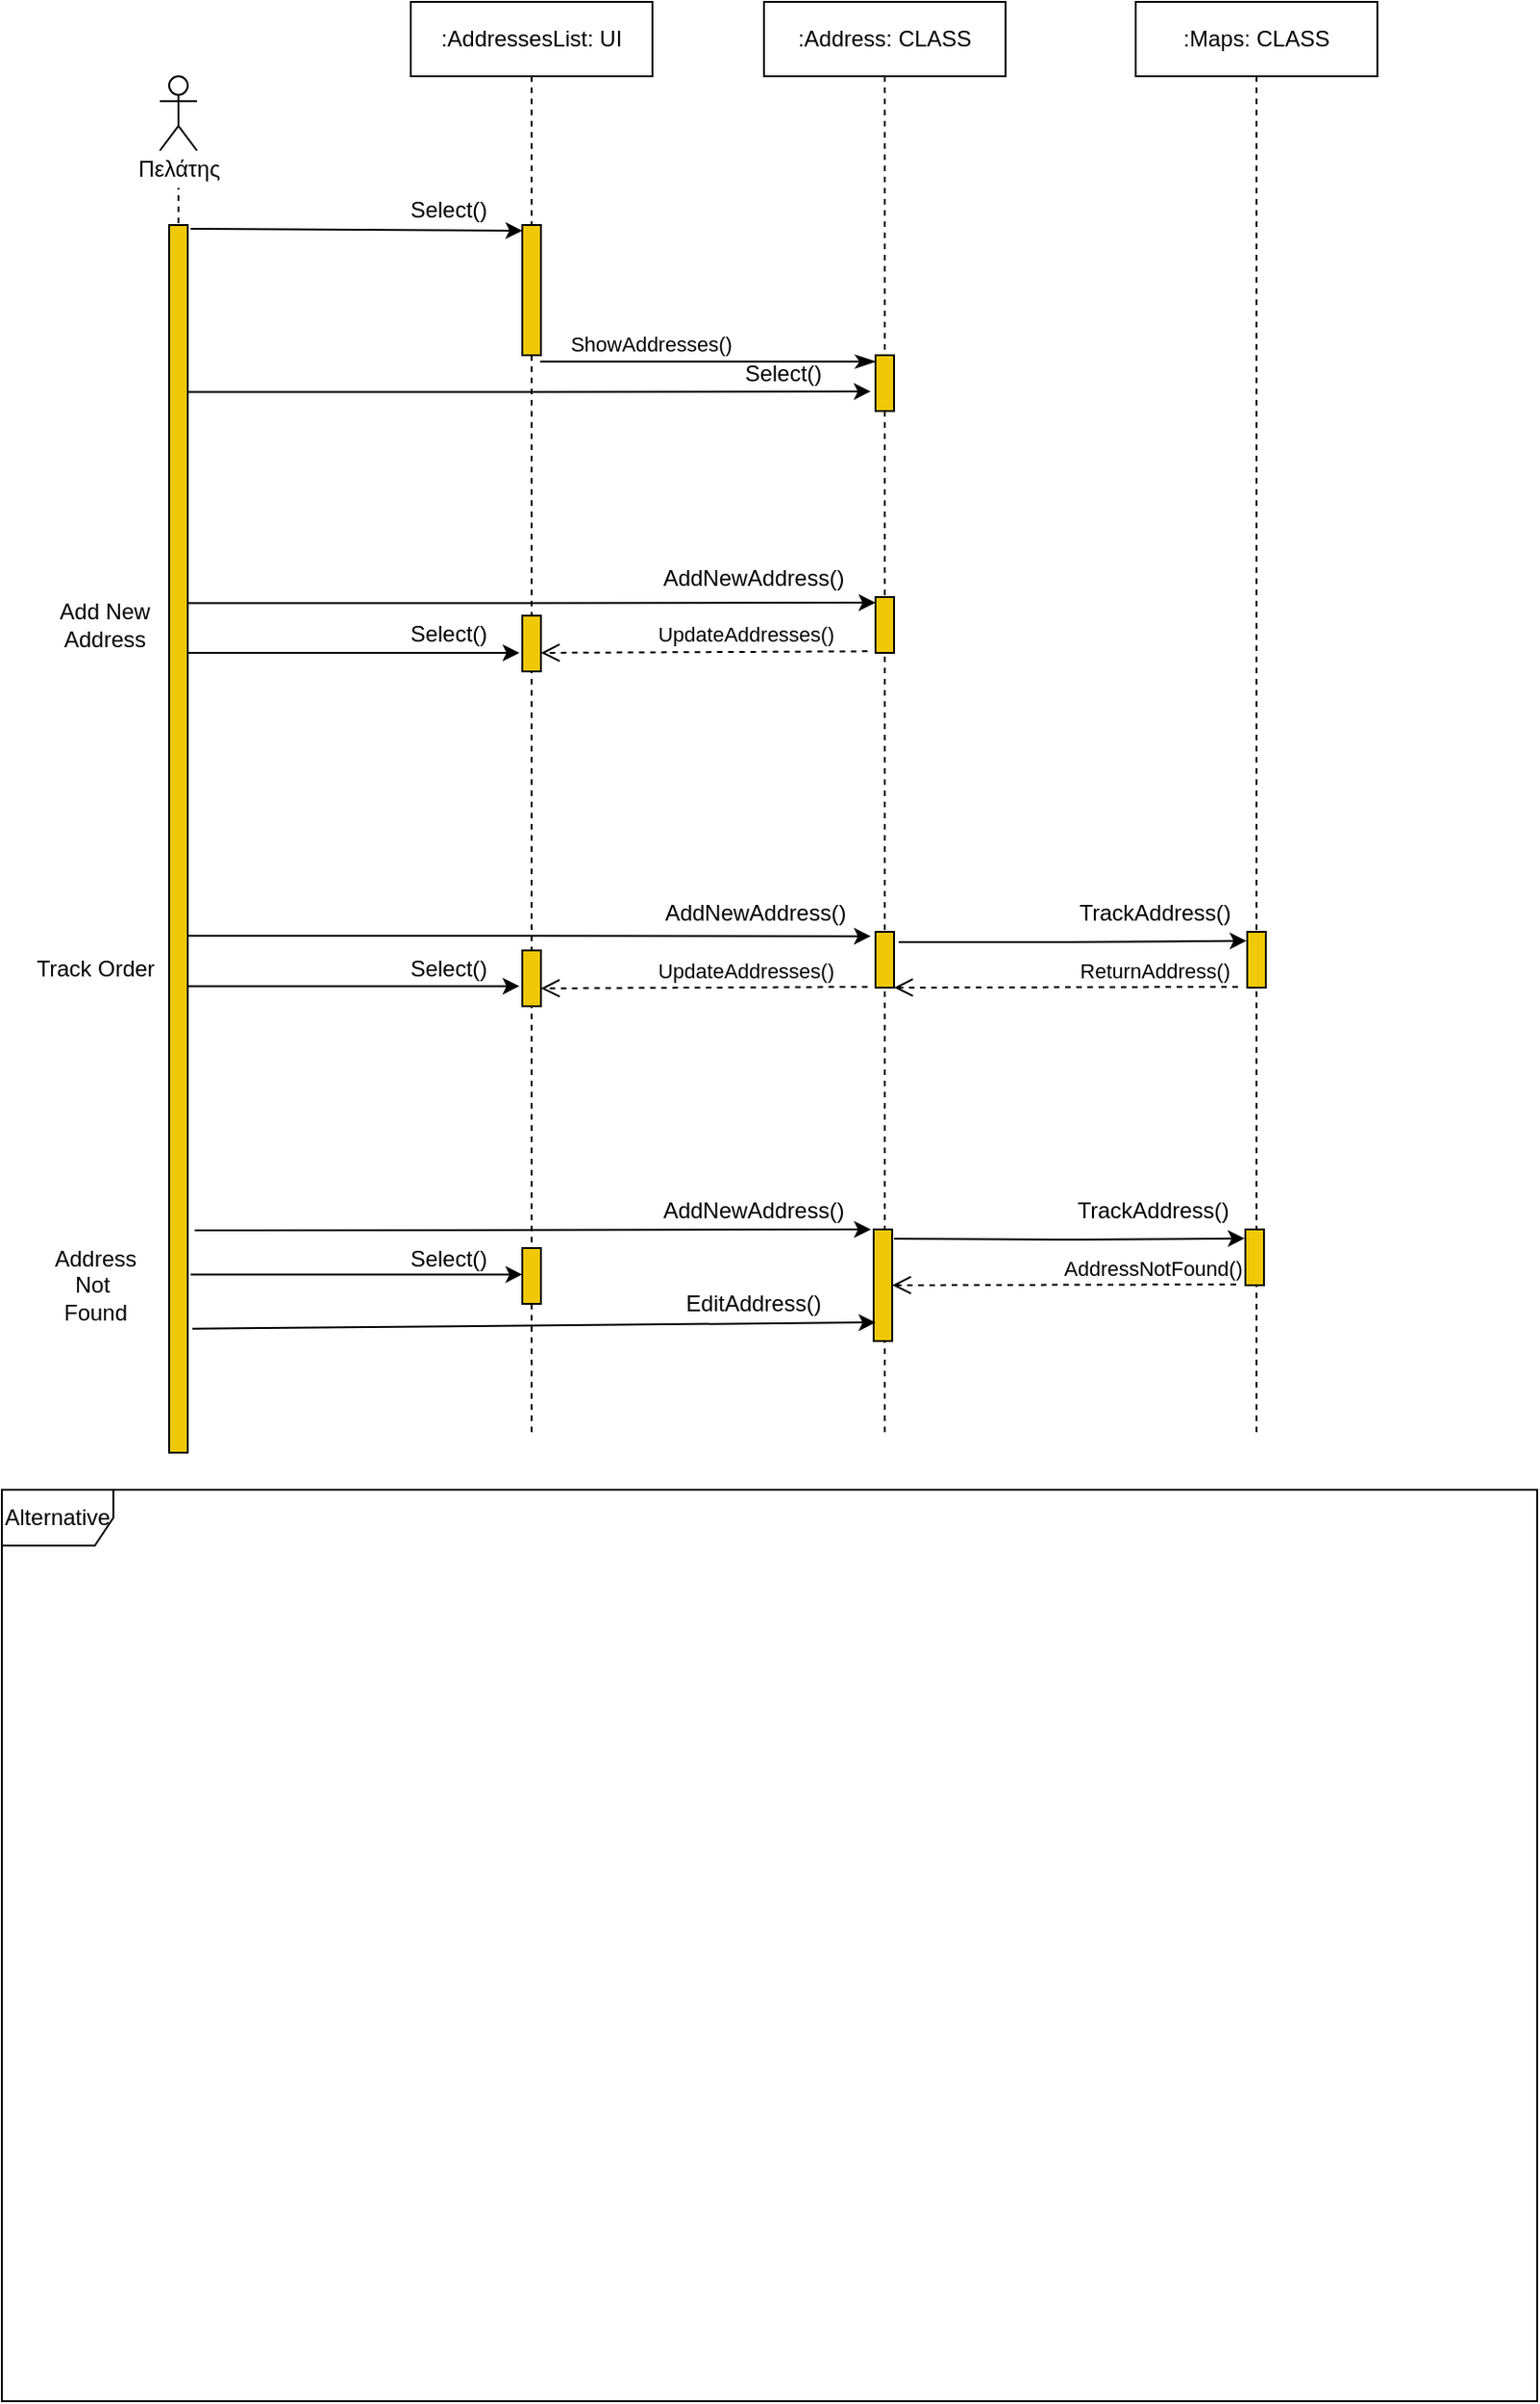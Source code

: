 <mxfile version="18.0.7" type="device"><diagram id="YRlSXMvMNCtYwnaHJKmN" name="Page-1"><mxGraphModel dx="1038" dy="602" grid="1" gridSize="10" guides="1" tooltips="1" connect="1" arrows="1" fold="1" page="1" pageScale="1" pageWidth="827" pageHeight="1169" math="0" shadow="0"><root><mxCell id="0"/><mxCell id="1" parent="0"/><mxCell id="Q42FOk7XSnoUQ5Gtu67b-31" style="edgeStyle=orthogonalEdgeStyle;rounded=0;orthogonalLoop=1;jettySize=auto;html=1;exitX=1.008;exitY=0.308;exitDx=0;exitDy=0;exitPerimeter=0;" parent="1" source="Q42FOk7XSnoUQ5Gtu67b-3" edge="1"><mxGeometry relative="1" as="geometry"><mxPoint x="300" y="350" as="sourcePoint"/><mxPoint x="480" y="343" as="targetPoint"/></mxGeometry></mxCell><mxCell id="Q42FOk7XSnoUQ5Gtu67b-1" value="" style="shape=umlLifeline;participant=umlActor;perimeter=lifelinePerimeter;whiteSpace=wrap;html=1;container=1;collapsible=0;recursiveResize=0;verticalAlign=top;spacingTop=36;outlineConnect=0;strokeColor=default;shadow=0;fontFamily=Times New Roman;fillColor=none;" parent="1" vertex="1"><mxGeometry x="95" y="60" width="20" height="740" as="geometry"/></mxCell><mxCell id="Q42FOk7XSnoUQ5Gtu67b-2" value="Πελάτης" style="text;html=1;align=center;verticalAlign=middle;resizable=0;points=[];autosize=1;fillColor=default;" parent="1" vertex="1"><mxGeometry x="75" y="100" width="60" height="20" as="geometry"/></mxCell><mxCell id="Q42FOk7XSnoUQ5Gtu67b-3" value="" style="html=1;points=[];perimeter=orthogonalPerimeter;fillColor=#F0C808;" parent="1" vertex="1"><mxGeometry x="100" y="140" width="10" height="660" as="geometry"/></mxCell><mxCell id="Q42FOk7XSnoUQ5Gtu67b-4" value=":AddressesList: UI" style="shape=umlLifeline;perimeter=lifelinePerimeter;whiteSpace=wrap;html=1;container=1;collapsible=0;recursiveResize=0;outlineConnect=0;strokeColor=default;fillColor=none;" parent="1" vertex="1"><mxGeometry x="230" y="20" width="130" height="770" as="geometry"/></mxCell><mxCell id="Q42FOk7XSnoUQ5Gtu67b-5" value="" style="html=1;points=[];perimeter=orthogonalPerimeter;fillColor=#F0C808;" parent="Q42FOk7XSnoUQ5Gtu67b-4" vertex="1"><mxGeometry x="60" y="120" width="10" height="70" as="geometry"/></mxCell><mxCell id="Q42FOk7XSnoUQ5Gtu67b-7" value="" style="html=1;points=[];perimeter=orthogonalPerimeter;fillColor=#F0C808;" parent="Q42FOk7XSnoUQ5Gtu67b-4" vertex="1"><mxGeometry x="60" y="670" width="10" height="30" as="geometry"/></mxCell><mxCell id="Q42FOk7XSnoUQ5Gtu67b-30" value="Select()" style="text;html=1;align=center;verticalAlign=middle;resizable=0;points=[];autosize=1;strokeColor=none;fillColor=none;" parent="Q42FOk7XSnoUQ5Gtu67b-4" vertex="1"><mxGeometry x="-10" y="330" width="60" height="20" as="geometry"/></mxCell><mxCell id="Q42FOk7XSnoUQ5Gtu67b-24" value="Select()" style="text;html=1;align=center;verticalAlign=middle;resizable=0;points=[];autosize=1;strokeColor=none;fillColor=none;" parent="Q42FOk7XSnoUQ5Gtu67b-4" vertex="1"><mxGeometry x="-10" y="102" width="60" height="20" as="geometry"/></mxCell><mxCell id="Q42FOk7XSnoUQ5Gtu67b-35" value="" style="html=1;points=[];perimeter=orthogonalPerimeter;fillColor=#F0C808;" parent="Q42FOk7XSnoUQ5Gtu67b-4" vertex="1"><mxGeometry x="60" y="510" width="10" height="30" as="geometry"/></mxCell><mxCell id="Q42FOk7XSnoUQ5Gtu67b-36" value="Select()" style="text;html=1;align=center;verticalAlign=middle;resizable=0;points=[];autosize=1;strokeColor=none;fillColor=none;" parent="Q42FOk7XSnoUQ5Gtu67b-4" vertex="1"><mxGeometry x="-10" y="510" width="60" height="20" as="geometry"/></mxCell><mxCell id="Q42FOk7XSnoUQ5Gtu67b-44" value="UpdateAddresses()" style="html=1;verticalAlign=bottom;endArrow=open;dashed=1;endSize=8;rounded=0;sketch=0;fontColor=none;strokeColor=default;exitX=-0.426;exitY=0.972;exitDx=0;exitDy=0;exitPerimeter=0;" parent="Q42FOk7XSnoUQ5Gtu67b-4" edge="1"><mxGeometry x="-0.252" relative="1" as="geometry"><mxPoint x="245.74" y="529.57" as="sourcePoint"/><mxPoint x="70.0" y="530.41" as="targetPoint"/><mxPoint as="offset"/></mxGeometry></mxCell><mxCell id="Q42FOk7XSnoUQ5Gtu67b-46" value="Select()" style="text;html=1;align=center;verticalAlign=middle;resizable=0;points=[];autosize=1;strokeColor=none;fillColor=none;" parent="Q42FOk7XSnoUQ5Gtu67b-4" vertex="1"><mxGeometry x="-10" y="666" width="60" height="20" as="geometry"/></mxCell><mxCell id="Q42FOk7XSnoUQ5Gtu67b-61" style="edgeStyle=orthogonalEdgeStyle;rounded=0;orthogonalLoop=1;jettySize=auto;html=1;entryX=-0.253;entryY=0.078;entryDx=0;entryDy=0;entryPerimeter=0;exitX=1.377;exitY=0.819;exitDx=0;exitDy=0;exitPerimeter=0;" parent="Q42FOk7XSnoUQ5Gtu67b-4" source="Q42FOk7XSnoUQ5Gtu67b-3" edge="1"><mxGeometry relative="1" as="geometry"><mxPoint x="70" y="660" as="sourcePoint"/><mxPoint x="247.53" y="660" as="targetPoint"/><Array as="points"/></mxGeometry></mxCell><mxCell id="Q42FOk7XSnoUQ5Gtu67b-9" value="" style="html=1;points=[];perimeter=orthogonalPerimeter;fillColor=#F0C808;" parent="Q42FOk7XSnoUQ5Gtu67b-4" vertex="1"><mxGeometry x="60" y="330" width="10" height="30" as="geometry"/></mxCell><mxCell id="Q42FOk7XSnoUQ5Gtu67b-15" value=":Maps: CLASS" style="shape=umlLifeline;perimeter=lifelinePerimeter;whiteSpace=wrap;html=1;container=1;collapsible=0;recursiveResize=0;outlineConnect=0;strokeColor=default;fillColor=none;" parent="1" vertex="1"><mxGeometry x="620" y="20" width="130" height="770" as="geometry"/></mxCell><mxCell id="Q42FOk7XSnoUQ5Gtu67b-18" value="" style="html=1;points=[];perimeter=orthogonalPerimeter;fillColor=#F0C808;" parent="Q42FOk7XSnoUQ5Gtu67b-15" vertex="1"><mxGeometry x="60" y="500" width="10" height="30" as="geometry"/></mxCell><mxCell id="Q42FOk7XSnoUQ5Gtu67b-19" value=":Address: CLASS" style="shape=umlLifeline;perimeter=lifelinePerimeter;whiteSpace=wrap;html=1;container=1;collapsible=0;recursiveResize=0;outlineConnect=0;strokeColor=default;fillColor=none;" parent="1" vertex="1"><mxGeometry x="420" y="20" width="130" height="770" as="geometry"/></mxCell><mxCell id="Q42FOk7XSnoUQ5Gtu67b-20" value="" style="html=1;points=[];perimeter=orthogonalPerimeter;fillColor=#F0C808;" parent="Q42FOk7XSnoUQ5Gtu67b-19" vertex="1"><mxGeometry x="60" y="190" width="10" height="30" as="geometry"/></mxCell><mxCell id="Q42FOk7XSnoUQ5Gtu67b-22" value="" style="html=1;points=[];perimeter=orthogonalPerimeter;fillColor=#F0C808;" parent="Q42FOk7XSnoUQ5Gtu67b-19" vertex="1"><mxGeometry x="60" y="500" width="10" height="30" as="geometry"/></mxCell><mxCell id="Q42FOk7XSnoUQ5Gtu67b-28" value="Select()" style="text;html=1;align=center;verticalAlign=middle;resizable=0;points=[];autosize=1;strokeColor=none;fillColor=none;" parent="Q42FOk7XSnoUQ5Gtu67b-19" vertex="1"><mxGeometry x="-20" y="190" width="60" height="20" as="geometry"/></mxCell><mxCell id="Q42FOk7XSnoUQ5Gtu67b-16" value="" style="html=1;points=[];perimeter=orthogonalPerimeter;fillColor=#F0C808;" parent="Q42FOk7XSnoUQ5Gtu67b-19" vertex="1"><mxGeometry x="60" y="320" width="10" height="30" as="geometry"/></mxCell><mxCell id="Q42FOk7XSnoUQ5Gtu67b-23" value="" style="endArrow=classic;html=1;rounded=0;exitX=1.155;exitY=0.003;exitDx=0;exitDy=0;exitPerimeter=0;" parent="1" source="Q42FOk7XSnoUQ5Gtu67b-3" edge="1"><mxGeometry width="50" height="50" relative="1" as="geometry"><mxPoint x="370" y="550" as="sourcePoint"/><mxPoint x="290" y="143" as="targetPoint"/></mxGeometry></mxCell><mxCell id="Q42FOk7XSnoUQ5Gtu67b-25" value="ShowAddresses()" style="html=1;verticalAlign=bottom;endArrow=classicThin;endSize=8;rounded=0;sketch=0;fontColor=none;strokeColor=default;endFill=1;exitX=0.962;exitY=1.049;exitDx=0;exitDy=0;exitPerimeter=0;" parent="1" source="Q42FOk7XSnoUQ5Gtu67b-5" target="Q42FOk7XSnoUQ5Gtu67b-20" edge="1"><mxGeometry x="-0.341" relative="1" as="geometry"><mxPoint x="300" y="180" as="sourcePoint"/><mxPoint x="235.97" y="350.57" as="targetPoint"/><mxPoint as="offset"/></mxGeometry></mxCell><mxCell id="Q42FOk7XSnoUQ5Gtu67b-27" style="edgeStyle=orthogonalEdgeStyle;rounded=0;orthogonalLoop=1;jettySize=auto;html=1;entryX=-0.258;entryY=0.649;entryDx=0;entryDy=0;entryPerimeter=0;exitX=1;exitY=0.136;exitDx=0;exitDy=0;exitPerimeter=0;" parent="1" source="Q42FOk7XSnoUQ5Gtu67b-3" target="Q42FOk7XSnoUQ5Gtu67b-20" edge="1"><mxGeometry relative="1" as="geometry"><mxPoint x="820" y="160" as="targetPoint"/></mxGeometry></mxCell><mxCell id="Q42FOk7XSnoUQ5Gtu67b-29" value="" style="endArrow=classic;html=1;rounded=0;exitX=1.155;exitY=0.003;exitDx=0;exitDy=0;exitPerimeter=0;" parent="1" edge="1"><mxGeometry width="50" height="50" relative="1" as="geometry"><mxPoint x="110" y="370" as="sourcePoint"/><mxPoint x="288.45" y="370" as="targetPoint"/></mxGeometry></mxCell><mxCell id="Q42FOk7XSnoUQ5Gtu67b-33" value="UpdateAddresses()" style="html=1;verticalAlign=bottom;endArrow=open;dashed=1;endSize=8;rounded=0;sketch=0;fontColor=none;strokeColor=default;exitX=-0.426;exitY=0.972;exitDx=0;exitDy=0;exitPerimeter=0;" parent="1" source="Q42FOk7XSnoUQ5Gtu67b-16" edge="1"><mxGeometry x="-0.252" relative="1" as="geometry"><mxPoint x="460" y="370" as="sourcePoint"/><mxPoint x="300" y="370" as="targetPoint"/><mxPoint as="offset"/></mxGeometry></mxCell><mxCell id="Q42FOk7XSnoUQ5Gtu67b-37" value="" style="endArrow=classic;html=1;rounded=0;exitX=1.155;exitY=0.003;exitDx=0;exitDy=0;exitPerimeter=0;" parent="1" edge="1"><mxGeometry width="50" height="50" relative="1" as="geometry"><mxPoint x="110" y="549.23" as="sourcePoint"/><mxPoint x="288.45" y="549.23" as="targetPoint"/></mxGeometry></mxCell><mxCell id="Q42FOk7XSnoUQ5Gtu67b-34" value="AddNewAddress()" style="text;html=1;align=center;verticalAlign=middle;resizable=0;points=[];autosize=1;strokeColor=none;fillColor=none;" parent="1" vertex="1"><mxGeometry x="359" y="320" width="110" height="20" as="geometry"/></mxCell><mxCell id="Q42FOk7XSnoUQ5Gtu67b-38" style="edgeStyle=orthogonalEdgeStyle;rounded=0;orthogonalLoop=1;jettySize=auto;html=1;entryX=-0.253;entryY=0.078;entryDx=0;entryDy=0;entryPerimeter=0;exitX=1;exitY=0.579;exitDx=0;exitDy=0;exitPerimeter=0;" parent="1" source="Q42FOk7XSnoUQ5Gtu67b-3" target="Q42FOk7XSnoUQ5Gtu67b-22" edge="1"><mxGeometry relative="1" as="geometry"><mxPoint x="300" y="522" as="sourcePoint"/><mxPoint x="470" y="523" as="targetPoint"/><Array as="points"/></mxGeometry></mxCell><mxCell id="Q42FOk7XSnoUQ5Gtu67b-39" value="AddNewAddress()" style="text;html=1;align=center;verticalAlign=middle;resizable=0;points=[];autosize=1;strokeColor=none;fillColor=none;" parent="1" vertex="1"><mxGeometry x="360" y="500" width="110" height="20" as="geometry"/></mxCell><mxCell id="Q42FOk7XSnoUQ5Gtu67b-40" style="edgeStyle=orthogonalEdgeStyle;rounded=0;orthogonalLoop=1;jettySize=auto;html=1;entryX=-0.039;entryY=0.161;entryDx=0;entryDy=0;entryPerimeter=0;exitX=1.248;exitY=0.184;exitDx=0;exitDy=0;exitPerimeter=0;" parent="1" source="Q42FOk7XSnoUQ5Gtu67b-22" target="Q42FOk7XSnoUQ5Gtu67b-18" edge="1"><mxGeometry relative="1" as="geometry"/></mxCell><mxCell id="Q42FOk7XSnoUQ5Gtu67b-41" value="TrackAddress()" style="text;html=1;align=center;verticalAlign=middle;resizable=0;points=[];autosize=1;strokeColor=none;fillColor=none;" parent="1" vertex="1"><mxGeometry x="580" y="500" width="100" height="20" as="geometry"/></mxCell><mxCell id="Q42FOk7XSnoUQ5Gtu67b-43" value="ReturnAddress()" style="html=1;verticalAlign=bottom;endArrow=open;dashed=1;endSize=8;rounded=0;sketch=0;fontColor=none;strokeColor=default;exitX=-0.426;exitY=0.972;exitDx=0;exitDy=0;exitPerimeter=0;" parent="1" edge="1"><mxGeometry x="-0.513" relative="1" as="geometry"><mxPoint x="675" y="549.57" as="sourcePoint"/><mxPoint x="490" y="550" as="targetPoint"/><mxPoint as="offset"/></mxGeometry></mxCell><mxCell id="Q42FOk7XSnoUQ5Gtu67b-51" value="" style="html=1;points=[];perimeter=orthogonalPerimeter;fillColor=#F0C808;" parent="1" vertex="1"><mxGeometry x="679" y="680" width="10" height="30" as="geometry"/></mxCell><mxCell id="Q42FOk7XSnoUQ5Gtu67b-52" value="" style="html=1;points=[];perimeter=orthogonalPerimeter;fillColor=#F0C808;" parent="1" vertex="1"><mxGeometry x="479" y="680" width="10" height="60" as="geometry"/></mxCell><mxCell id="Q42FOk7XSnoUQ5Gtu67b-53" value="AddNewAddress()" style="text;html=1;align=center;verticalAlign=middle;resizable=0;points=[];autosize=1;strokeColor=none;fillColor=none;" parent="1" vertex="1"><mxGeometry x="359" y="660" width="110" height="20" as="geometry"/></mxCell><mxCell id="Q42FOk7XSnoUQ5Gtu67b-54" style="edgeStyle=orthogonalEdgeStyle;rounded=0;orthogonalLoop=1;jettySize=auto;html=1;entryX=-0.039;entryY=0.161;entryDx=0;entryDy=0;entryPerimeter=0;" parent="1" target="Q42FOk7XSnoUQ5Gtu67b-51" edge="1"><mxGeometry relative="1" as="geometry"><mxPoint x="490" y="685" as="sourcePoint"/></mxGeometry></mxCell><mxCell id="Q42FOk7XSnoUQ5Gtu67b-55" value="TrackAddress()" style="text;html=1;align=center;verticalAlign=middle;resizable=0;points=[];autosize=1;strokeColor=none;fillColor=none;" parent="1" vertex="1"><mxGeometry x="579" y="660" width="100" height="20" as="geometry"/></mxCell><mxCell id="Q42FOk7XSnoUQ5Gtu67b-56" value="AddressNotFound()" style="html=1;verticalAlign=bottom;endArrow=open;dashed=1;endSize=8;rounded=0;sketch=0;fontColor=none;strokeColor=default;exitX=-0.426;exitY=0.972;exitDx=0;exitDy=0;exitPerimeter=0;" parent="1" edge="1"><mxGeometry x="-0.513" relative="1" as="geometry"><mxPoint x="674" y="709.57" as="sourcePoint"/><mxPoint x="489" y="710" as="targetPoint"/><mxPoint as="offset"/></mxGeometry></mxCell><mxCell id="Q42FOk7XSnoUQ5Gtu67b-45" value="" style="endArrow=classic;html=1;rounded=0;exitX=1.155;exitY=0.003;exitDx=0;exitDy=0;exitPerimeter=0;" parent="1" edge="1"><mxGeometry width="50" height="50" relative="1" as="geometry"><mxPoint x="111.55" y="704.23" as="sourcePoint"/><mxPoint x="290.0" y="704.23" as="targetPoint"/></mxGeometry></mxCell><mxCell id="Q42FOk7XSnoUQ5Gtu67b-65" value="" style="endArrow=classic;html=1;rounded=0;exitX=1.254;exitY=0.899;exitDx=0;exitDy=0;exitPerimeter=0;" parent="1" source="Q42FOk7XSnoUQ5Gtu67b-3" edge="1"><mxGeometry width="50" height="50" relative="1" as="geometry"><mxPoint x="105" y="730" as="sourcePoint"/><mxPoint x="480" y="730" as="targetPoint"/></mxGeometry></mxCell><mxCell id="Q42FOk7XSnoUQ5Gtu67b-66" value="EditAddress()" style="text;html=1;align=center;verticalAlign=middle;resizable=0;points=[];autosize=1;strokeColor=none;fillColor=none;" parent="1" vertex="1"><mxGeometry x="369" y="710" width="90" height="20" as="geometry"/></mxCell><mxCell id="Q42FOk7XSnoUQ5Gtu67b-69" value="Add New&lt;br&gt;Address" style="text;html=1;align=center;verticalAlign=middle;resizable=0;points=[];autosize=1;strokeColor=none;fillColor=none;" parent="1" vertex="1"><mxGeometry x="35" y="340" width="60" height="30" as="geometry"/></mxCell><mxCell id="Q42FOk7XSnoUQ5Gtu67b-70" value="Track Order" style="text;html=1;align=center;verticalAlign=middle;resizable=0;points=[];autosize=1;strokeColor=none;fillColor=none;" parent="1" vertex="1"><mxGeometry x="20" y="530" width="80" height="20" as="geometry"/></mxCell><mxCell id="Q42FOk7XSnoUQ5Gtu67b-71" value="Address&lt;br&gt;Not&amp;nbsp;&lt;br&gt;Found" style="text;html=1;align=center;verticalAlign=middle;resizable=0;points=[];autosize=1;strokeColor=none;fillColor=none;" parent="1" vertex="1"><mxGeometry x="30" y="685" width="60" height="50" as="geometry"/></mxCell><mxCell id="Q42FOk7XSnoUQ5Gtu67b-72" value="Alternative" style="shape=umlFrame;whiteSpace=wrap;html=1;rounded=0;labelBackgroundColor=none;labelBorderColor=none;fontColor=default;fillColor=none;gradientColor=none;" parent="1" vertex="1"><mxGeometry x="10" y="820" width="826" height="490" as="geometry"/></mxCell></root></mxGraphModel></diagram></mxfile>